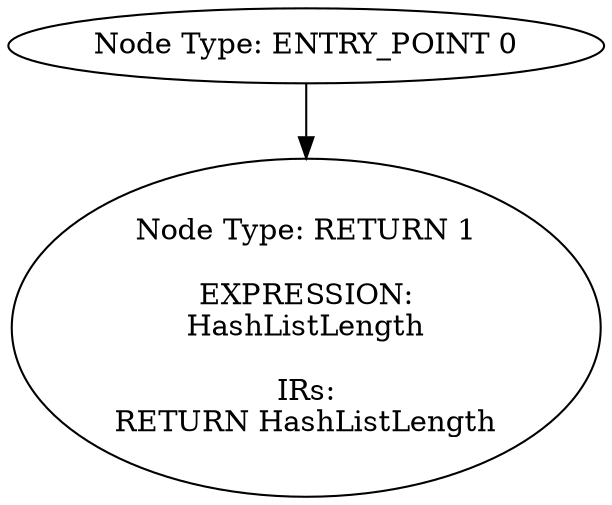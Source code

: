 digraph{
0[label="Node Type: ENTRY_POINT 0
"];
0->1;
1[label="Node Type: RETURN 1

EXPRESSION:
HashListLength

IRs:
RETURN HashListLength"];
}
